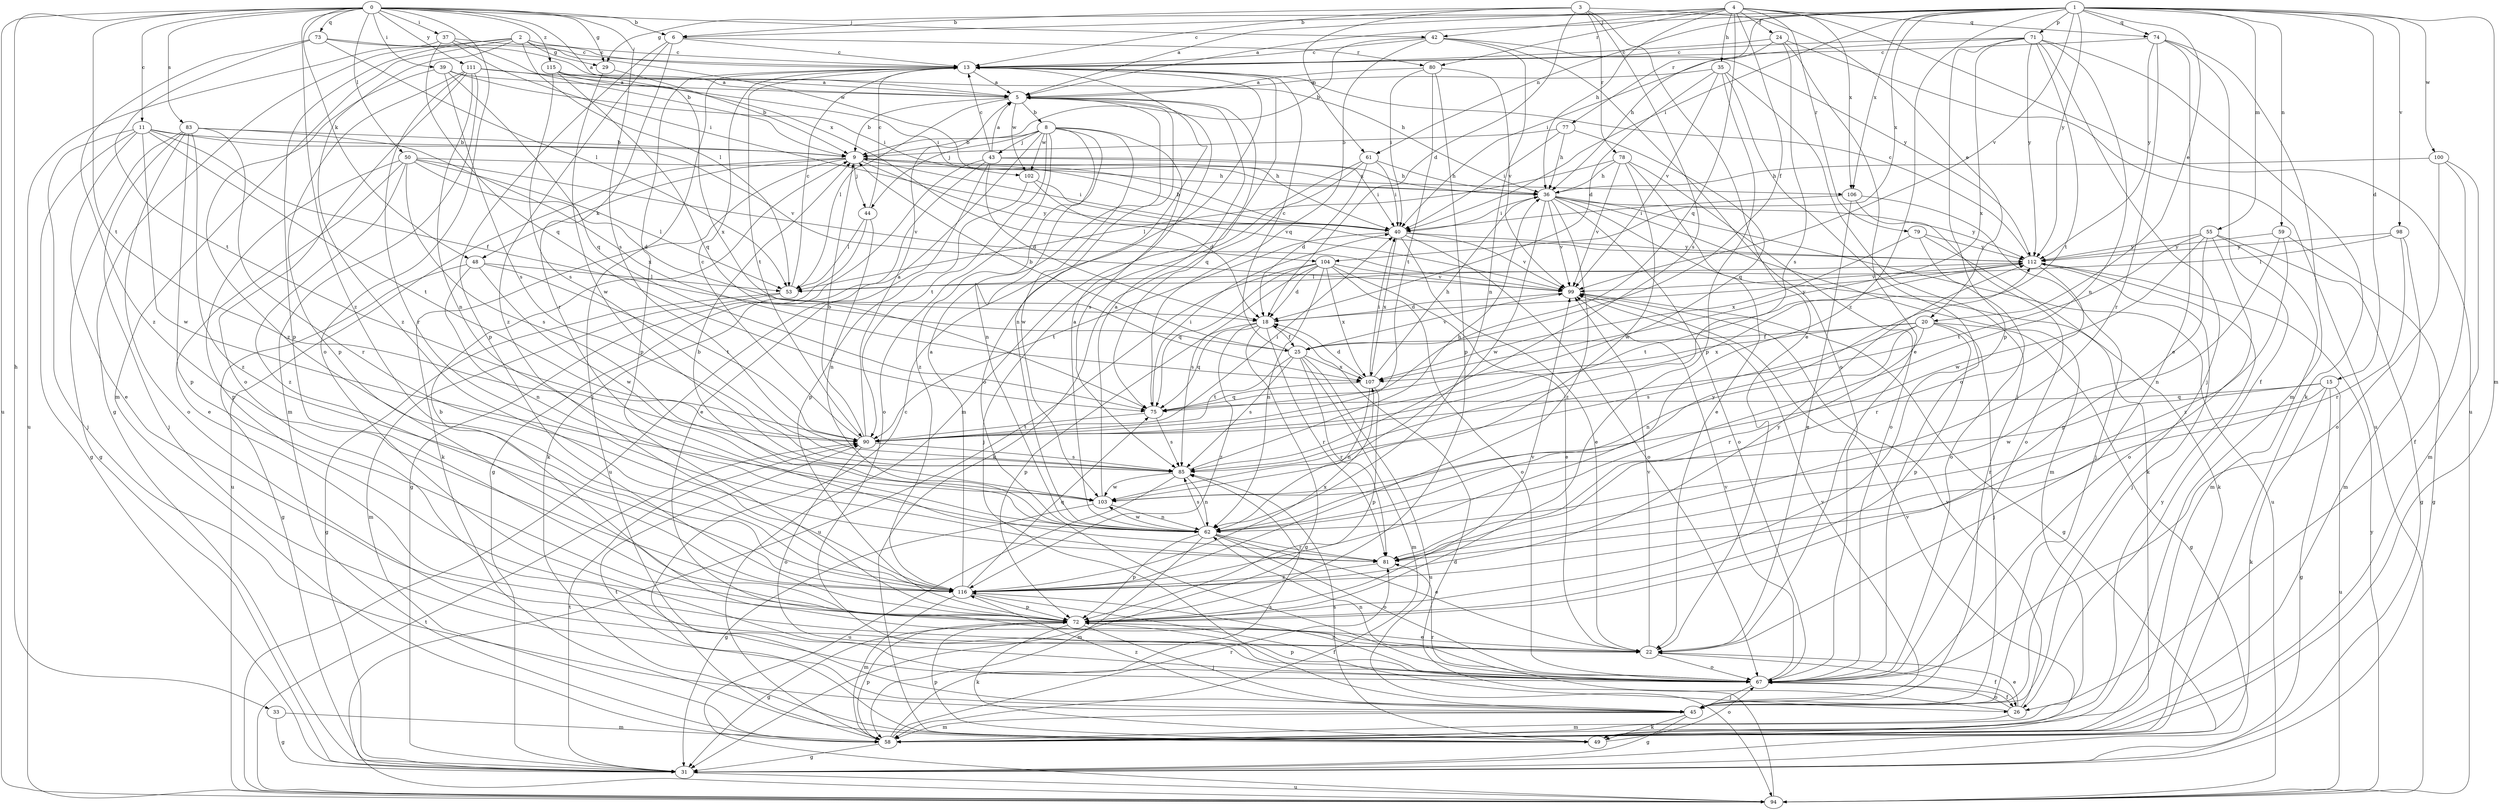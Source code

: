 strict digraph  {
0;
1;
2;
3;
4;
5;
6;
8;
9;
11;
13;
15;
18;
20;
22;
24;
25;
26;
29;
31;
33;
35;
36;
37;
39;
40;
42;
43;
44;
45;
48;
49;
50;
53;
55;
58;
59;
61;
62;
67;
71;
72;
73;
74;
75;
77;
78;
79;
80;
81;
83;
85;
90;
94;
98;
99;
100;
102;
103;
104;
106;
107;
111;
112;
115;
116;
0 -> 6  [label=b];
0 -> 11  [label=c];
0 -> 29  [label=g];
0 -> 33  [label=h];
0 -> 37  [label=i];
0 -> 39  [label=i];
0 -> 42  [label=j];
0 -> 48  [label=k];
0 -> 50  [label=l];
0 -> 67  [label=o];
0 -> 73  [label=q];
0 -> 83  [label=s];
0 -> 85  [label=s];
0 -> 90  [label=t];
0 -> 94  [label=u];
0 -> 104  [label=x];
0 -> 111  [label=y];
0 -> 115  [label=z];
0 -> 116  [label=z];
1 -> 5  [label=a];
1 -> 15  [label=d];
1 -> 20  [label=e];
1 -> 29  [label=g];
1 -> 40  [label=i];
1 -> 55  [label=m];
1 -> 58  [label=m];
1 -> 59  [label=n];
1 -> 61  [label=n];
1 -> 71  [label=p];
1 -> 74  [label=q];
1 -> 77  [label=r];
1 -> 98  [label=v];
1 -> 99  [label=v];
1 -> 100  [label=w];
1 -> 104  [label=x];
1 -> 106  [label=x];
1 -> 112  [label=y];
1 -> 116  [label=z];
2 -> 13  [label=c];
2 -> 29  [label=g];
2 -> 31  [label=g];
2 -> 53  [label=l];
2 -> 58  [label=m];
2 -> 72  [label=p];
2 -> 102  [label=w];
2 -> 116  [label=z];
3 -> 6  [label=b];
3 -> 13  [label=c];
3 -> 18  [label=d];
3 -> 20  [label=e];
3 -> 22  [label=e];
3 -> 61  [label=n];
3 -> 78  [label=r];
3 -> 85  [label=s];
4 -> 5  [label=a];
4 -> 6  [label=b];
4 -> 24  [label=f];
4 -> 25  [label=f];
4 -> 35  [label=h];
4 -> 36  [label=h];
4 -> 42  [label=j];
4 -> 74  [label=q];
4 -> 75  [label=q];
4 -> 79  [label=r];
4 -> 80  [label=r];
4 -> 94  [label=u];
4 -> 106  [label=x];
5 -> 8  [label=b];
5 -> 9  [label=b];
5 -> 53  [label=l];
5 -> 62  [label=n];
5 -> 75  [label=q];
5 -> 102  [label=w];
6 -> 13  [label=c];
6 -> 72  [label=p];
6 -> 80  [label=r];
6 -> 81  [label=r];
6 -> 116  [label=z];
8 -> 9  [label=b];
8 -> 43  [label=j];
8 -> 44  [label=j];
8 -> 62  [label=n];
8 -> 67  [label=o];
8 -> 85  [label=s];
8 -> 90  [label=t];
8 -> 94  [label=u];
8 -> 102  [label=w];
8 -> 103  [label=w];
8 -> 116  [label=z];
9 -> 36  [label=h];
9 -> 40  [label=i];
9 -> 44  [label=j];
9 -> 48  [label=k];
9 -> 49  [label=k];
9 -> 94  [label=u];
9 -> 106  [label=x];
9 -> 112  [label=y];
11 -> 9  [label=b];
11 -> 22  [label=e];
11 -> 25  [label=f];
11 -> 31  [label=g];
11 -> 45  [label=j];
11 -> 90  [label=t];
11 -> 99  [label=v];
11 -> 103  [label=w];
13 -> 5  [label=a];
13 -> 45  [label=j];
13 -> 58  [label=m];
13 -> 67  [label=o];
13 -> 72  [label=p];
13 -> 90  [label=t];
15 -> 31  [label=g];
15 -> 49  [label=k];
15 -> 75  [label=q];
15 -> 81  [label=r];
15 -> 94  [label=u];
15 -> 103  [label=w];
18 -> 25  [label=f];
18 -> 31  [label=g];
18 -> 72  [label=p];
18 -> 75  [label=q];
18 -> 81  [label=r];
18 -> 112  [label=y];
18 -> 116  [label=z];
20 -> 25  [label=f];
20 -> 31  [label=g];
20 -> 45  [label=j];
20 -> 62  [label=n];
20 -> 72  [label=p];
20 -> 81  [label=r];
20 -> 85  [label=s];
20 -> 107  [label=x];
22 -> 9  [label=b];
22 -> 26  [label=f];
22 -> 67  [label=o];
22 -> 99  [label=v];
24 -> 13  [label=c];
24 -> 22  [label=e];
24 -> 36  [label=h];
24 -> 85  [label=s];
24 -> 94  [label=u];
25 -> 9  [label=b];
25 -> 13  [label=c];
25 -> 58  [label=m];
25 -> 81  [label=r];
25 -> 85  [label=s];
25 -> 90  [label=t];
25 -> 94  [label=u];
25 -> 99  [label=v];
25 -> 107  [label=x];
26 -> 22  [label=e];
26 -> 58  [label=m];
26 -> 67  [label=o];
26 -> 81  [label=r];
26 -> 99  [label=v];
29 -> 9  [label=b];
29 -> 103  [label=w];
31 -> 90  [label=t];
31 -> 94  [label=u];
33 -> 31  [label=g];
33 -> 58  [label=m];
35 -> 5  [label=a];
35 -> 18  [label=d];
35 -> 45  [label=j];
35 -> 67  [label=o];
35 -> 72  [label=p];
35 -> 99  [label=v];
36 -> 40  [label=i];
36 -> 49  [label=k];
36 -> 58  [label=m];
36 -> 67  [label=o];
36 -> 94  [label=u];
36 -> 99  [label=v];
36 -> 103  [label=w];
36 -> 112  [label=y];
36 -> 116  [label=z];
37 -> 9  [label=b];
37 -> 13  [label=c];
37 -> 40  [label=i];
37 -> 75  [label=q];
37 -> 94  [label=u];
39 -> 5  [label=a];
39 -> 40  [label=i];
39 -> 75  [label=q];
39 -> 85  [label=s];
39 -> 116  [label=z];
40 -> 9  [label=b];
40 -> 22  [label=e];
40 -> 67  [label=o];
40 -> 90  [label=t];
40 -> 99  [label=v];
40 -> 107  [label=x];
40 -> 112  [label=y];
42 -> 9  [label=b];
42 -> 13  [label=c];
42 -> 62  [label=n];
42 -> 67  [label=o];
42 -> 75  [label=q];
42 -> 112  [label=y];
43 -> 5  [label=a];
43 -> 13  [label=c];
43 -> 18  [label=d];
43 -> 22  [label=e];
43 -> 31  [label=g];
43 -> 36  [label=h];
43 -> 40  [label=i];
43 -> 49  [label=k];
44 -> 13  [label=c];
44 -> 31  [label=g];
44 -> 53  [label=l];
44 -> 62  [label=n];
45 -> 31  [label=g];
45 -> 49  [label=k];
45 -> 58  [label=m];
45 -> 99  [label=v];
45 -> 116  [label=z];
48 -> 31  [label=g];
48 -> 53  [label=l];
48 -> 62  [label=n];
48 -> 90  [label=t];
48 -> 103  [label=w];
49 -> 67  [label=o];
49 -> 72  [label=p];
49 -> 85  [label=s];
49 -> 90  [label=t];
49 -> 99  [label=v];
50 -> 18  [label=d];
50 -> 22  [label=e];
50 -> 36  [label=h];
50 -> 53  [label=l];
50 -> 72  [label=p];
50 -> 85  [label=s];
50 -> 99  [label=v];
50 -> 116  [label=z];
53 -> 13  [label=c];
53 -> 31  [label=g];
53 -> 58  [label=m];
55 -> 31  [label=g];
55 -> 58  [label=m];
55 -> 67  [label=o];
55 -> 72  [label=p];
55 -> 90  [label=t];
55 -> 103  [label=w];
55 -> 112  [label=y];
58 -> 13  [label=c];
58 -> 31  [label=g];
58 -> 72  [label=p];
58 -> 81  [label=r];
58 -> 85  [label=s];
58 -> 112  [label=y];
59 -> 31  [label=g];
59 -> 62  [label=n];
59 -> 112  [label=y];
59 -> 116  [label=z];
61 -> 18  [label=d];
61 -> 36  [label=h];
61 -> 40  [label=i];
61 -> 45  [label=j];
61 -> 49  [label=k];
62 -> 5  [label=a];
62 -> 9  [label=b];
62 -> 22  [label=e];
62 -> 58  [label=m];
62 -> 67  [label=o];
62 -> 72  [label=p];
62 -> 81  [label=r];
62 -> 85  [label=s];
62 -> 103  [label=w];
62 -> 112  [label=y];
67 -> 26  [label=f];
67 -> 45  [label=j];
67 -> 62  [label=n];
67 -> 72  [label=p];
67 -> 99  [label=v];
67 -> 116  [label=z];
71 -> 13  [label=c];
71 -> 40  [label=i];
71 -> 45  [label=j];
71 -> 49  [label=k];
71 -> 62  [label=n];
71 -> 72  [label=p];
71 -> 90  [label=t];
71 -> 107  [label=x];
71 -> 112  [label=y];
72 -> 22  [label=e];
72 -> 31  [label=g];
72 -> 45  [label=j];
72 -> 49  [label=k];
72 -> 99  [label=v];
73 -> 5  [label=a];
73 -> 13  [label=c];
73 -> 53  [label=l];
73 -> 90  [label=t];
73 -> 116  [label=z];
74 -> 13  [label=c];
74 -> 22  [label=e];
74 -> 26  [label=f];
74 -> 58  [label=m];
74 -> 81  [label=r];
74 -> 112  [label=y];
75 -> 40  [label=i];
75 -> 85  [label=s];
75 -> 90  [label=t];
77 -> 9  [label=b];
77 -> 36  [label=h];
77 -> 40  [label=i];
77 -> 75  [label=q];
78 -> 22  [label=e];
78 -> 36  [label=h];
78 -> 53  [label=l];
78 -> 67  [label=o];
78 -> 99  [label=v];
78 -> 103  [label=w];
79 -> 49  [label=k];
79 -> 67  [label=o];
79 -> 107  [label=x];
79 -> 112  [label=y];
80 -> 5  [label=a];
80 -> 40  [label=i];
80 -> 72  [label=p];
80 -> 90  [label=t];
80 -> 99  [label=v];
81 -> 116  [label=z];
83 -> 9  [label=b];
83 -> 31  [label=g];
83 -> 45  [label=j];
83 -> 67  [label=o];
83 -> 72  [label=p];
83 -> 81  [label=r];
83 -> 107  [label=x];
83 -> 116  [label=z];
85 -> 36  [label=h];
85 -> 62  [label=n];
85 -> 94  [label=u];
85 -> 103  [label=w];
90 -> 5  [label=a];
90 -> 9  [label=b];
90 -> 13  [label=c];
90 -> 40  [label=i];
90 -> 67  [label=o];
90 -> 85  [label=s];
94 -> 18  [label=d];
94 -> 90  [label=t];
94 -> 112  [label=y];
98 -> 53  [label=l];
98 -> 58  [label=m];
98 -> 81  [label=r];
98 -> 112  [label=y];
99 -> 18  [label=d];
99 -> 31  [label=g];
100 -> 26  [label=f];
100 -> 36  [label=h];
100 -> 58  [label=m];
100 -> 67  [label=o];
102 -> 18  [label=d];
102 -> 72  [label=p];
102 -> 99  [label=v];
103 -> 5  [label=a];
103 -> 31  [label=g];
103 -> 62  [label=n];
104 -> 18  [label=d];
104 -> 22  [label=e];
104 -> 62  [label=n];
104 -> 67  [label=o];
104 -> 75  [label=q];
104 -> 85  [label=s];
104 -> 94  [label=u];
104 -> 99  [label=v];
104 -> 107  [label=x];
106 -> 22  [label=e];
106 -> 40  [label=i];
106 -> 45  [label=j];
106 -> 67  [label=o];
107 -> 18  [label=d];
107 -> 36  [label=h];
107 -> 40  [label=i];
107 -> 62  [label=n];
107 -> 72  [label=p];
107 -> 75  [label=q];
111 -> 5  [label=a];
111 -> 40  [label=i];
111 -> 58  [label=m];
111 -> 62  [label=n];
111 -> 67  [label=o];
111 -> 72  [label=p];
111 -> 81  [label=r];
112 -> 13  [label=c];
112 -> 45  [label=j];
112 -> 53  [label=l];
112 -> 81  [label=r];
112 -> 90  [label=t];
112 -> 99  [label=v];
115 -> 5  [label=a];
115 -> 36  [label=h];
115 -> 75  [label=q];
115 -> 85  [label=s];
115 -> 107  [label=x];
116 -> 5  [label=a];
116 -> 26  [label=f];
116 -> 58  [label=m];
116 -> 72  [label=p];
116 -> 75  [label=q];
116 -> 107  [label=x];
116 -> 112  [label=y];
}
